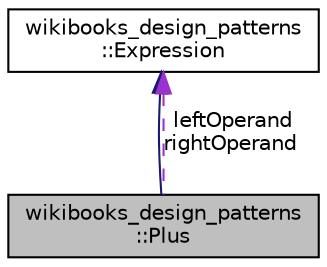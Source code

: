 digraph "wikibooks_design_patterns::Plus"
{
  edge [fontname="Helvetica",fontsize="10",labelfontname="Helvetica",labelfontsize="10"];
  node [fontname="Helvetica",fontsize="10",shape=record];
  Node1 [label="wikibooks_design_patterns\l::Plus",height=0.2,width=0.4,color="black", fillcolor="grey75", style="filled", fontcolor="black"];
  Node2 -> Node1 [dir="back",color="midnightblue",fontsize="10",style="solid"];
  Node2 [label="wikibooks_design_patterns\l::Expression",height=0.2,width=0.4,color="black", fillcolor="white", style="filled",URL="$structwikibooks__design__patterns_1_1Expression.html"];
  Node2 -> Node1 [dir="back",color="darkorchid3",fontsize="10",style="dashed",label=" leftOperand\nrightOperand" ];
}
